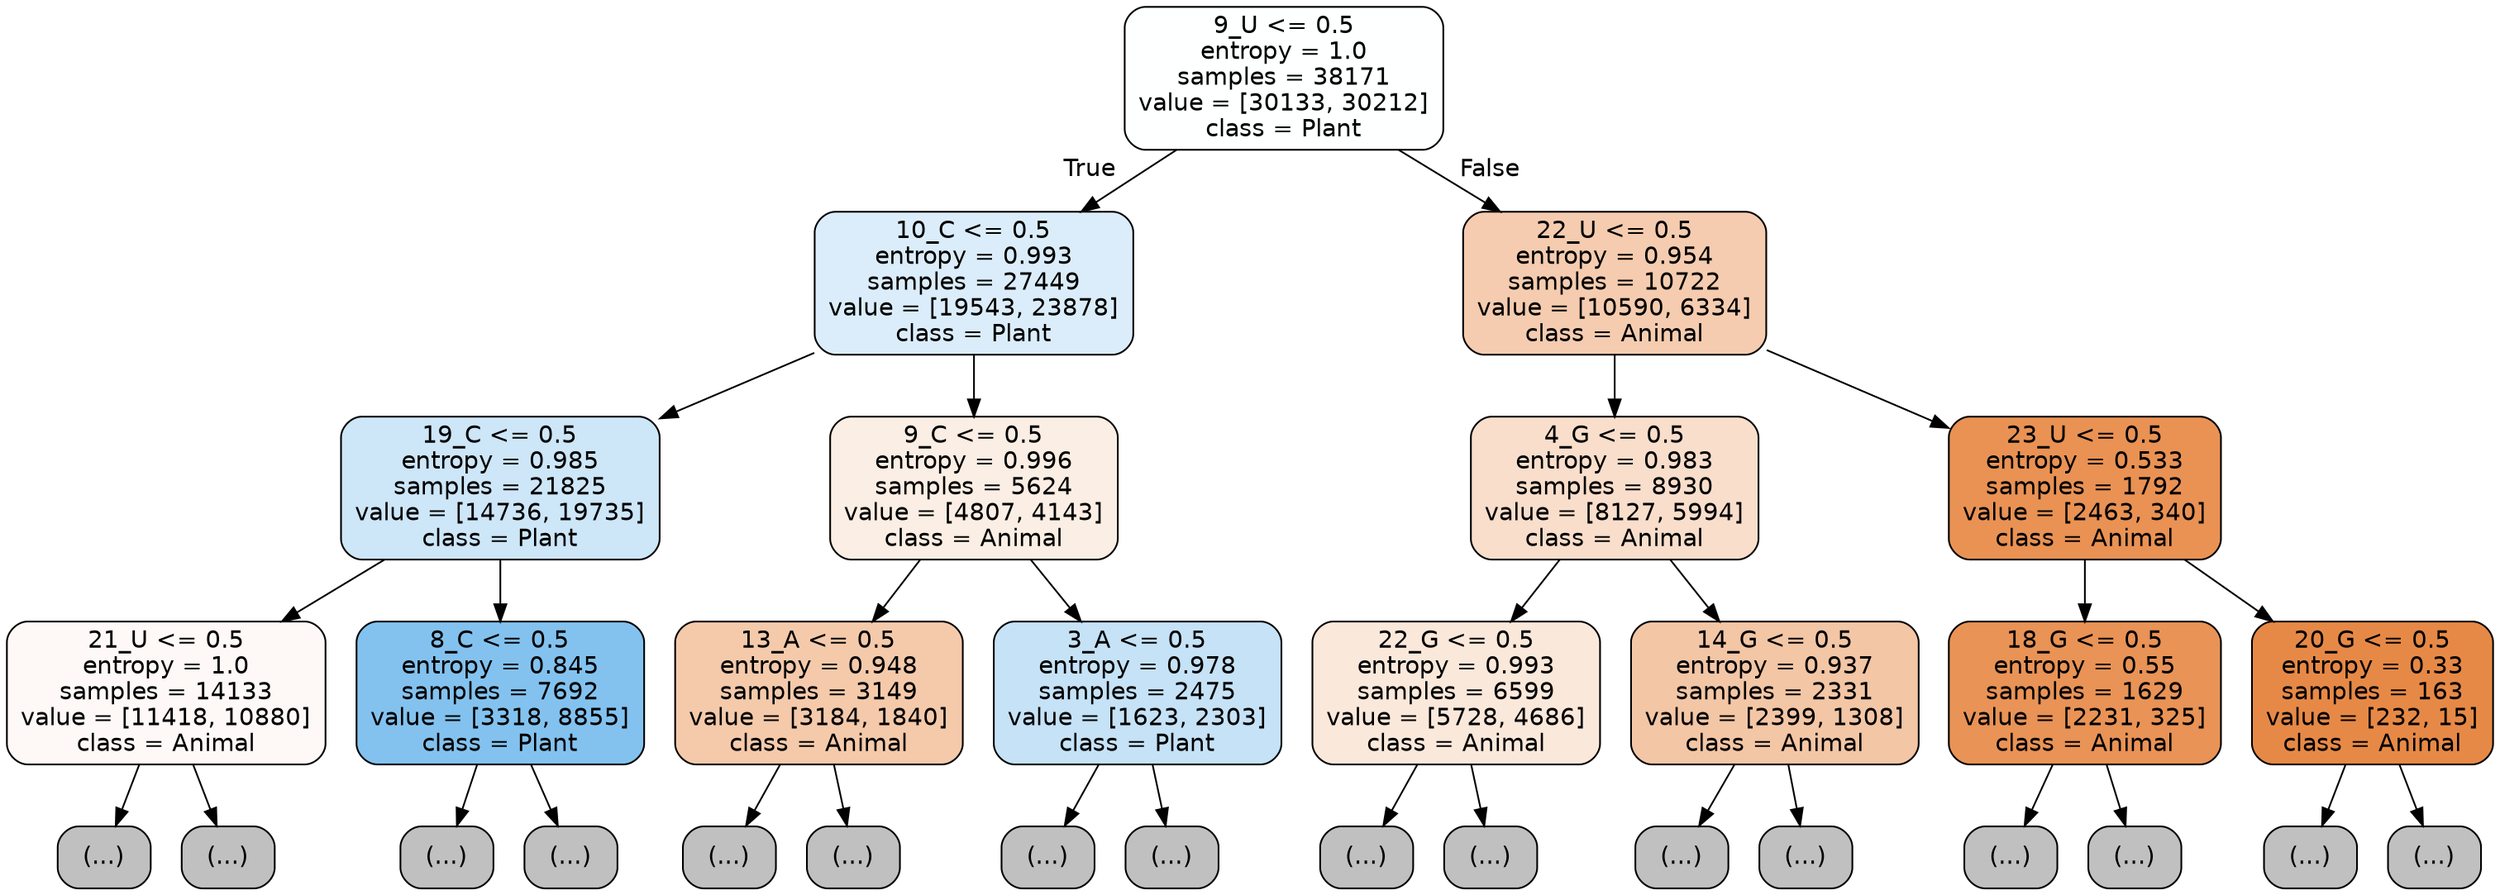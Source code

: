 digraph Tree {
node [shape=box, style="filled, rounded", color="black", fontname="helvetica"] ;
edge [fontname="helvetica"] ;
0 [label="9_U <= 0.5\nentropy = 1.0\nsamples = 38171\nvalue = [30133, 30212]\nclass = Plant", fillcolor="#feffff"] ;
1 [label="10_C <= 0.5\nentropy = 0.993\nsamples = 27449\nvalue = [19543, 23878]\nclass = Plant", fillcolor="#dbedfa"] ;
0 -> 1 [labeldistance=2.5, labelangle=45, headlabel="True"] ;
2 [label="19_C <= 0.5\nentropy = 0.985\nsamples = 21825\nvalue = [14736, 19735]\nclass = Plant", fillcolor="#cde6f8"] ;
1 -> 2 ;
3 [label="21_U <= 0.5\nentropy = 1.0\nsamples = 14133\nvalue = [11418, 10880]\nclass = Animal", fillcolor="#fef9f6"] ;
2 -> 3 ;
4 [label="(...)", fillcolor="#C0C0C0"] ;
3 -> 4 ;
5901 [label="(...)", fillcolor="#C0C0C0"] ;
3 -> 5901 ;
7470 [label="8_C <= 0.5\nentropy = 0.845\nsamples = 7692\nvalue = [3318, 8855]\nclass = Plant", fillcolor="#83c2ef"] ;
2 -> 7470 ;
7471 [label="(...)", fillcolor="#C0C0C0"] ;
7470 -> 7471 ;
9206 [label="(...)", fillcolor="#C0C0C0"] ;
7470 -> 9206 ;
9709 [label="9_C <= 0.5\nentropy = 0.996\nsamples = 5624\nvalue = [4807, 4143]\nclass = Animal", fillcolor="#fbeee4"] ;
1 -> 9709 ;
9710 [label="13_A <= 0.5\nentropy = 0.948\nsamples = 3149\nvalue = [3184, 1840]\nclass = Animal", fillcolor="#f4caab"] ;
9709 -> 9710 ;
9711 [label="(...)", fillcolor="#C0C0C0"] ;
9710 -> 9711 ;
10960 [label="(...)", fillcolor="#C0C0C0"] ;
9710 -> 10960 ;
11373 [label="3_A <= 0.5\nentropy = 0.978\nsamples = 2475\nvalue = [1623, 2303]\nclass = Plant", fillcolor="#c5e2f7"] ;
9709 -> 11373 ;
11374 [label="(...)", fillcolor="#C0C0C0"] ;
11373 -> 11374 ;
11931 [label="(...)", fillcolor="#C0C0C0"] ;
11373 -> 11931 ;
12148 [label="22_U <= 0.5\nentropy = 0.954\nsamples = 10722\nvalue = [10590, 6334]\nclass = Animal", fillcolor="#f5ccaf"] ;
0 -> 12148 [labeldistance=2.5, labelangle=-45, headlabel="False"] ;
12149 [label="4_G <= 0.5\nentropy = 0.983\nsamples = 8930\nvalue = [8127, 5994]\nclass = Animal", fillcolor="#f8decb"] ;
12148 -> 12149 ;
12150 [label="22_G <= 0.5\nentropy = 0.993\nsamples = 6599\nvalue = [5728, 4686]\nclass = Animal", fillcolor="#fae8db"] ;
12149 -> 12150 ;
12151 [label="(...)", fillcolor="#C0C0C0"] ;
12150 -> 12151 ;
14732 [label="(...)", fillcolor="#C0C0C0"] ;
12150 -> 14732 ;
15129 [label="14_G <= 0.5\nentropy = 0.937\nsamples = 2331\nvalue = [2399, 1308]\nclass = Animal", fillcolor="#f3c6a5"] ;
12149 -> 15129 ;
15130 [label="(...)", fillcolor="#C0C0C0"] ;
15129 -> 15130 ;
16093 [label="(...)", fillcolor="#C0C0C0"] ;
15129 -> 16093 ;
16452 [label="23_U <= 0.5\nentropy = 0.533\nsamples = 1792\nvalue = [2463, 340]\nclass = Animal", fillcolor="#e99254"] ;
12148 -> 16452 ;
16453 [label="18_G <= 0.5\nentropy = 0.55\nsamples = 1629\nvalue = [2231, 325]\nclass = Animal", fillcolor="#e99356"] ;
16452 -> 16453 ;
16454 [label="(...)", fillcolor="#C0C0C0"] ;
16453 -> 16454 ;
16819 [label="(...)", fillcolor="#C0C0C0"] ;
16453 -> 16819 ;
16990 [label="20_G <= 0.5\nentropy = 0.33\nsamples = 163\nvalue = [232, 15]\nclass = Animal", fillcolor="#e78946"] ;
16452 -> 16990 ;
16991 [label="(...)", fillcolor="#C0C0C0"] ;
16990 -> 16991 ;
17018 [label="(...)", fillcolor="#C0C0C0"] ;
16990 -> 17018 ;
}